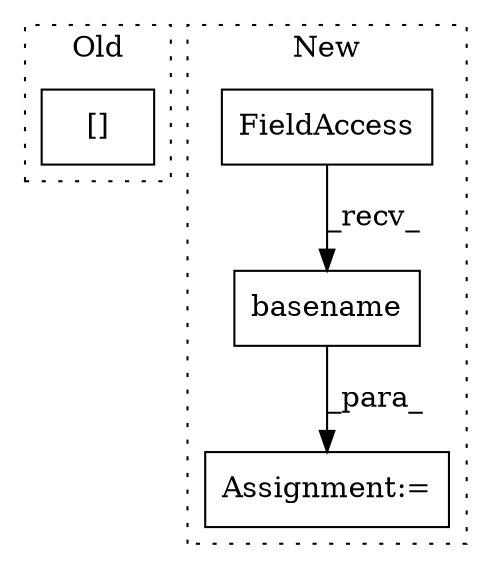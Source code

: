 digraph G {
subgraph cluster0 {
1 [label="[]" a="2" s="43246,43305" l="39,1" shape="box"];
label = "Old";
style="dotted";
}
subgraph cluster1 {
2 [label="basename" a="32" s="43228,43262" l="9,1" shape="box"];
3 [label="FieldAccess" a="22" s="43220" l="7" shape="box"];
4 [label="Assignment:=" a="7" s="43219" l="1" shape="box"];
label = "New";
style="dotted";
}
2 -> 4 [label="_para_"];
3 -> 2 [label="_recv_"];
}